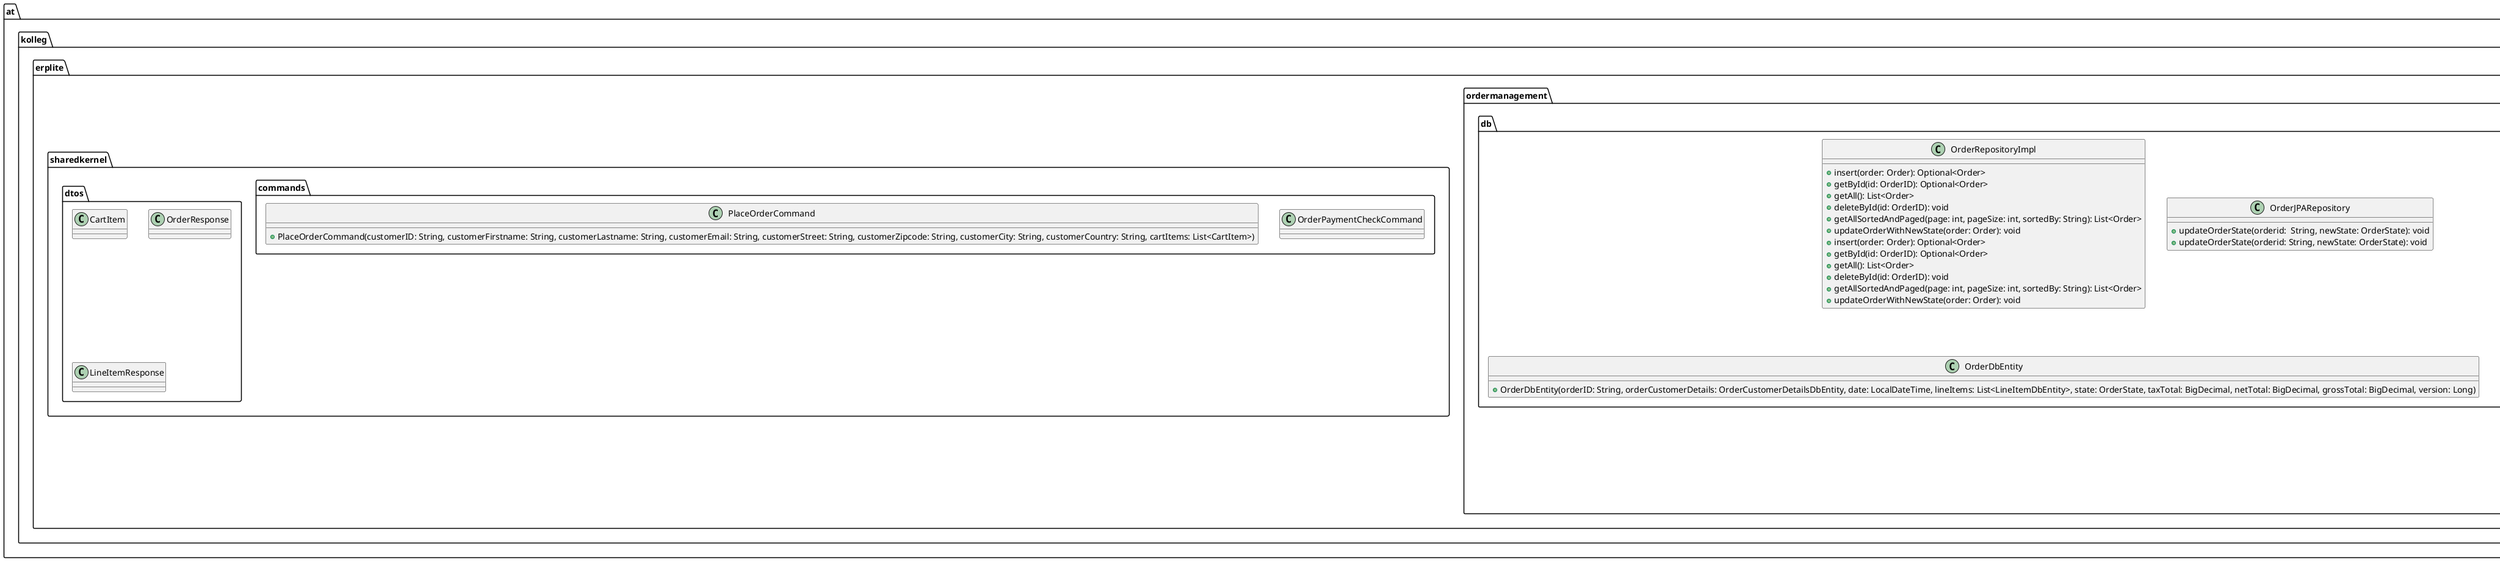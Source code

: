 @startuml

package at.kolleg.erplite.customermanagement.domain {
  class CustomerID
}

package at.kolleg.erplite.ordermanagement.domain {
  class CustomerData
  class LineItem
  class Order {
    + Order(orderID: OrderID, customerData: CustomerData, date: LocalDateTime, lineItems: List<LineItem>, status: OrderState)
    + getLineItems(): List<LineItem>
    + orderStateTransitionTo(newState: OrderState): void
  }
  enum OrderState
}

package at.kolleg.erplite.ordermanagement.domain.domainevents {
  class OrderPaymentValidatedEvent
  class OrderPlacedEvent
}

package at.kolleg.erplite.ordermanagement.domain.valueobjects {
  class MonetaryAmount
  class OrderID
  class OrderPosition
  class ProductNumber
  class Name
  class Percentage
  class Amount
  class Email
}

package at.kolleg.erplite.ordermanagement.ports.in {
  interface OrderCommandService {
    + handle(placeOrderCommand: PlaceOrderCommand): OrderResponse
    + handle(orderPaymentCheckCommand: OrderPaymentCheckCommand): void
  }
  interface OrderQueryService {
    + getAllOrdersSortedAndPaged(query: GetAllOrdersSortedAndPagedQuery): List<OrderResponse>
    + getOrderById(query: GetOrderByIdQuery): OrderResponse
  }
}

package at.kolleg.erplite.ordermanagement.ports.out {
  interface OrderOutgoingMessageRelay {
    + publish(event: OrderPaymentValidatedEvent): void
    + publish(event: OrderPlacedEvent): void
  }
  interface OrderRepository {
    + insert(order: Order): Optional<Order>
    + getById(id: OrderID): Optional<Order>
    + getAll(): List<Order>
    + deleteById(id: OrderID): void
    + getAllSortedAndPaged(page: int, pageSize: int, sortedBy: String): List<Order>
    + updateOrderWithNewState(order: Order): void
  }
}

package at.kolleg.erplite.ordermanagement.services.exceptions {
  class OrderDataValidationException
  class OrderPaymentCheckFailedException
  class OrderPlacementNotSuccessfullException
  class OrderStateChangeNotPossibleException
}

package at.kolleg.erplite.ordermanagement.services.mapper {
  class OrderResponseMapper {
    + toResponseFromDomain(order: Order): OrderResponse
  }
}

package at.kolleg.erplite.sharedkernel.commands {
  class OrderPaymentCheckCommand
  class PlaceOrderCommand {
    + PlaceOrderCommand(customerID: String, customerFirstname: String, customerLastname: String, customerEmail: String, customerStreet: String, customerZipcode: String, customerCity: String, customerCountry: String, cartItems: List<CartItem>)
  }
}

package at.kolleg.erplite.sharedkernel.dtos {
  class CartItem
  class OrderResponse
  class LineItemResponse
}

package at.kolleg.erplite.ordermanagement.db {
  class OrderRepositoryImpl {
    + insert(order: Order): Optional<Order>
    + getById(id: OrderID): Optional<Order>
    + getAll(): List<Order>
    + deleteById(id: OrderID): void
    + getAllSortedAndPaged(page: int, pageSize: int, sortedBy: String): List<Order>
    + updateOrderWithNewState(order: Order): void
  }
  class OrderJPARepository {
    + updateOrderState(orderid:  String, newState: OrderState): void
  }
}

package at.kolleg.erplite.ordermanagement.db {
  class OrderRepositoryImpl {
    + insert(order: Order): Optional<Order>
    + getById(id: OrderID): Optional<Order>
    + getAll(): List<Order>
    + deleteById(id: OrderID): void
    + getAllSortedAndPaged(page: int, pageSize: int, sortedBy: String): List<Order>
    + updateOrderWithNewState(order: Order): void
  }
  class OrderJPARepository {
    + updateOrderState(orderid: String, newState: OrderState): void
  }
  class OrderDbEntity {
    + OrderDbEntity(orderID: String, orderCustomerDetails: OrderCustomerDetailsDbEntity, date: LocalDateTime, lineItems: List<LineItemDbEntity>, state: OrderState, taxTotal: BigDecimal, netTotal: BigDecimal, grossTotal: BigDecimal, version: Long)
  }
  class OrderCustomerDetailsDbEntity {
    + OrderCustomerDetailsDbEntity(customerId: String, firstname: String, lastname: String, email: String, street: String, zipcode: String, city: String, country: String)
  }
}



@enduml


